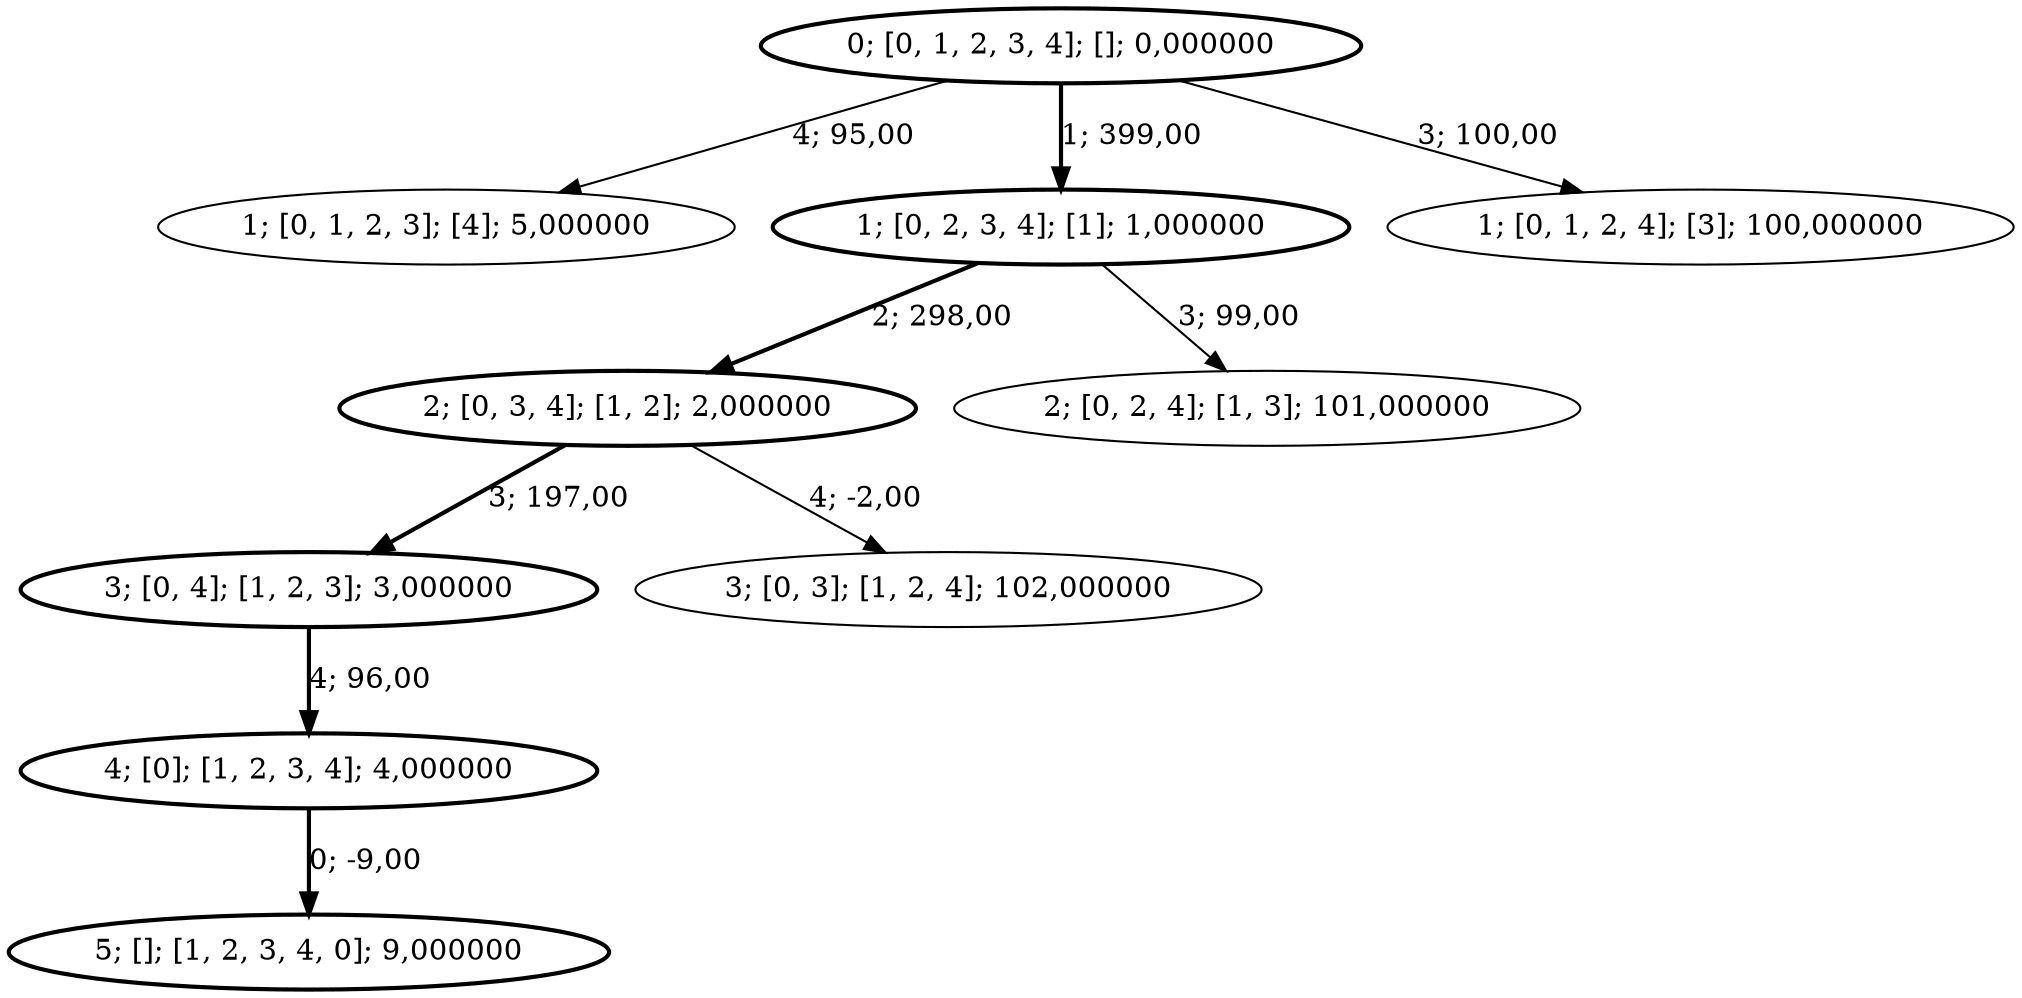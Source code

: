 strict digraph G {
  1 [ style="bold" label="2; [0, 3, 4]; [1, 2]; 2,000000" ];
  2 [ style="bold" label="5; []; [1, 2, 3, 4, 0]; 9,000000" ];
  3 [ style="solid" label="1; [0, 1, 2, 3]; [4]; 5,000000" ];
  4 [ style="bold" label="3; [0, 4]; [1, 2, 3]; 3,000000" ];
  5 [ style="solid" label="3; [0, 3]; [1, 2, 4]; 102,000000" ];
  6 [ style="bold" label="1; [0, 2, 3, 4]; [1]; 1,000000" ];
  7 [ style="bold" label="0; [0, 1, 2, 3, 4]; []; 0,000000" ];
  8 [ style="solid" label="2; [0, 2, 4]; [1, 3]; 101,000000" ];
  9 [ style="bold" label="4; [0]; [1, 2, 3, 4]; 4,000000" ];
  10 [ style="solid" label="1; [0, 1, 2, 4]; [3]; 100,000000" ];
  6 -> 1 [ style="bold" label="2; 298,00" ];
  9 -> 2 [ style="bold" label="0; -9,00" ];
  7 -> 3 [ style="solid" label="4; 95,00" ];
  1 -> 4 [ style="bold" label="3; 197,00" ];
  1 -> 5 [ style="solid" label="4; -2,00" ];
  7 -> 6 [ style="bold" label="1; 399,00" ];
  6 -> 8 [ style="solid" label="3; 99,00" ];
  4 -> 9 [ style="bold" label="4; 96,00" ];
  7 -> 10 [ style="solid" label="3; 100,00" ];
}
